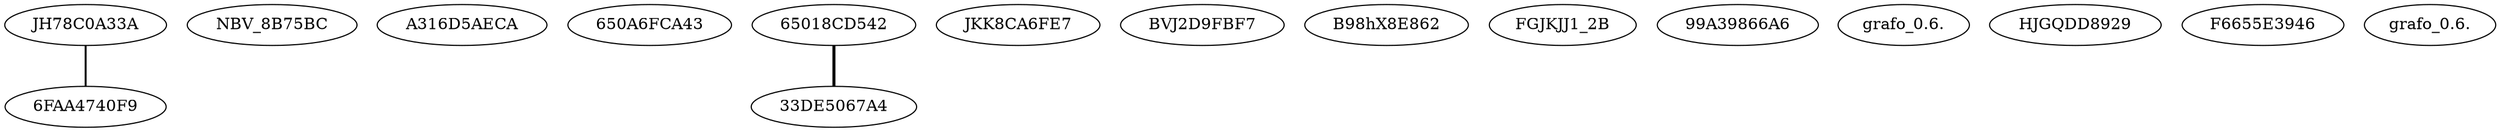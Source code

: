 strict graph  {
"./MALWR/familia_0/JH78C0A33A1B472A8C16123FD696A5CE5EBB" [label=JH78C0A33A];
"./MALWR/familia_0/NBV_8B75BCBFF174C25A0161F30758509A44" [label=NBV_8B75BC];
"./MALWR/familia_0/6FAA4740F99408D4D2DDDD0B09BBDEFD" [label="6FAA4740F9"];
"./MALWR/familia_0/A316D5AECA269CA865077E7FFF356E7D" [label=A316D5AECA];
"./MALWR/familia_0/650A6FCA433EE243391E4B4C11F09438" [label="650A6FCA43"];
"./MALWR/familia_0/65018CD542145A3792BA09985734C12A" [label="65018CD542"];
"./MALWR/familia_0/33DE5067A433A6EC5C328067DC18EC37" [label="33DE5067A4"];
"./MALWR/familia_0/JKK8CA6FE7A1315AF5AFEAC2961460A80569" [label=JKK8CA6FE7];
"./MALWR/familia_0/BVJ2D9FBF759F527AF373E34673DC3ACA462" [label=BVJ2D9FBF7];
"./MALWR/familia_0/B98hX8E8622C393D7E832D39E620EAD5D3B49" [label=B98hX8E862];
"./MALWR/familia_0/FGJKJJ1_2BA0D0083976A5C1E3315413CDCFFCD2" [label=FGJKJJ1_2B];
"./MALWR/familia_0/99A39866A657A10949FCB6D634BB30D5" [label="99A39866A6"];
"./MALWR/familia_0/grafo_0.6.png" [label="grafo_0.6."];
"./MALWR/familia_0/HJGQDD892986B2249B5214639ECC8AC0223" [label=HJGQDD8929];
"./MALWR/familia_0/F6655E39465C2FF5B016980D918EA028" [label=F6655E3946];
"./MALWR/familia_0/grafo_0.6.dot" [label="grafo_0.6."];
"./MALWR/familia_0/JH78C0A33A1B472A8C16123FD696A5CE5EBB" -- "./MALWR/familia_0/6FAA4740F99408D4D2DDDD0B09BBDEFD"  [penwidth="1.6821705426356584"];
"./MALWR/familia_0/65018CD542145A3792BA09985734C12A" -- "./MALWR/familia_0/33DE5067A433A6EC5C328067DC18EC37"  [penwidth="2.6428571428571423"];
}
